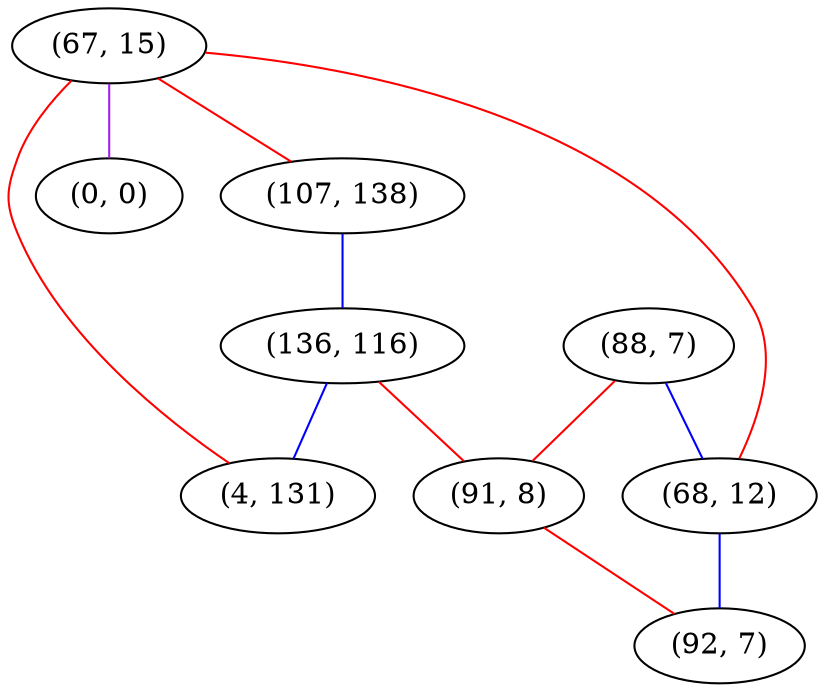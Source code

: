 graph "" {
"(67, 15)";
"(107, 138)";
"(0, 0)";
"(88, 7)";
"(136, 116)";
"(68, 12)";
"(4, 131)";
"(91, 8)";
"(92, 7)";
"(67, 15)" -- "(0, 0)"  [color=purple, key=0, weight=4];
"(67, 15)" -- "(107, 138)"  [color=red, key=0, weight=1];
"(67, 15)" -- "(68, 12)"  [color=red, key=0, weight=1];
"(67, 15)" -- "(4, 131)"  [color=red, key=0, weight=1];
"(107, 138)" -- "(136, 116)"  [color=blue, key=0, weight=3];
"(88, 7)" -- "(91, 8)"  [color=red, key=0, weight=1];
"(88, 7)" -- "(68, 12)"  [color=blue, key=0, weight=3];
"(136, 116)" -- "(91, 8)"  [color=red, key=0, weight=1];
"(136, 116)" -- "(4, 131)"  [color=blue, key=0, weight=3];
"(68, 12)" -- "(92, 7)"  [color=blue, key=0, weight=3];
"(91, 8)" -- "(92, 7)"  [color=red, key=0, weight=1];
}
